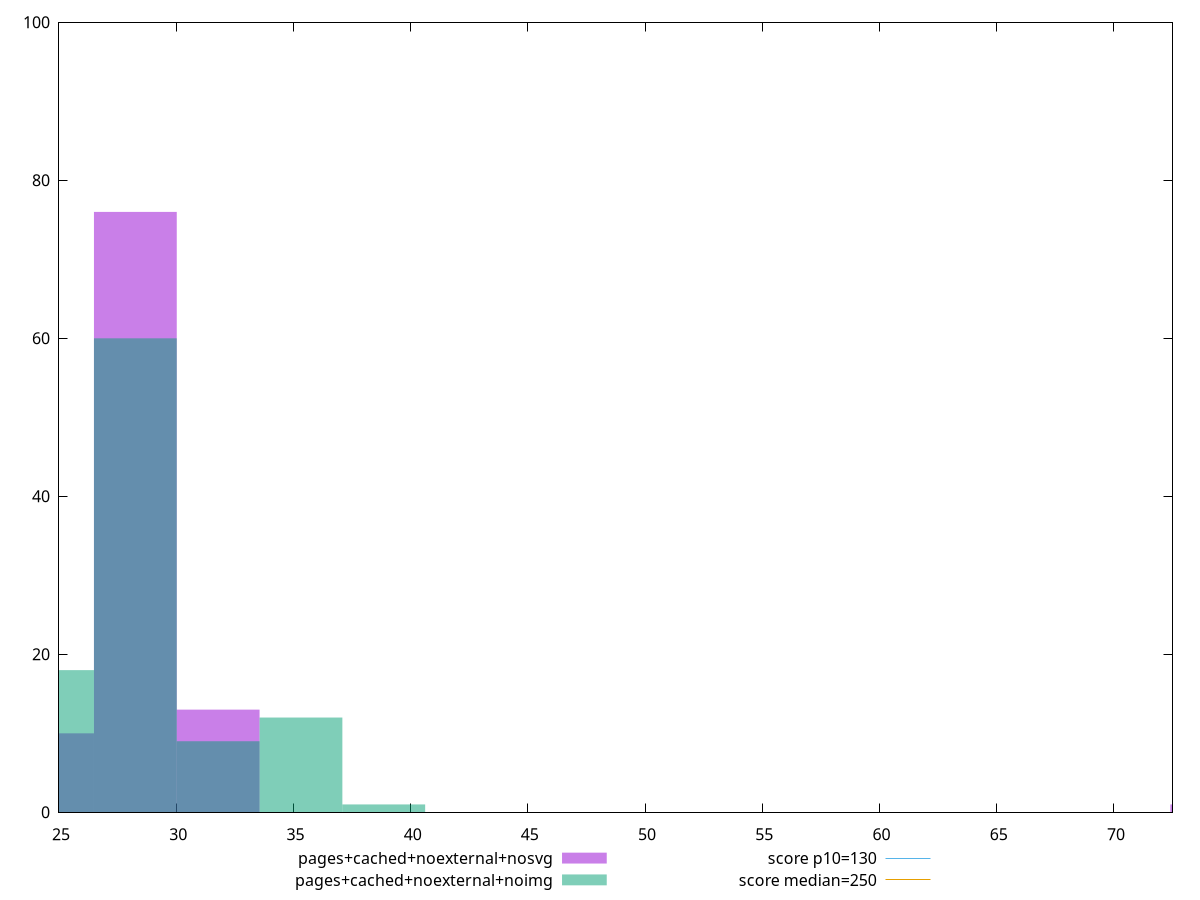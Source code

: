 reset

$pagesCachedNoexternalNosvg <<EOF
28.257302404584703 76
24.725139604011616 10
74.17541881203485 1
31.78946520515779 13
EOF

$pagesCachedNoexternalNoimg <<EOF
28.257302404584703 60
31.78946520515779 9
24.725139604011616 18
35.32162800573088 12
38.85379080630397 1
EOF

set key outside below
set boxwidth 3.532162800573088
set xrange [25:72.5]
set yrange [0:100]
set style fill transparent solid 0.5 noborder

set parametric
set terminal svg size 640, 500 enhanced background rgb 'white'
set output "report_00007_2020-12-11T15:55:29.892Z/max-potential-fid/comparison/histogram/7_vs_8.svg"

plot $pagesCachedNoexternalNosvg title "pages+cached+noexternal+nosvg" with boxes, \
     $pagesCachedNoexternalNoimg title "pages+cached+noexternal+noimg" with boxes, \
     130,t title "score p10=130", \
     250,t title "score median=250"

reset
